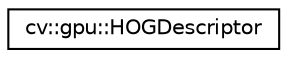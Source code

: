 digraph "Graphical Class Hierarchy"
{
 // LATEX_PDF_SIZE
  edge [fontname="Helvetica",fontsize="10",labelfontname="Helvetica",labelfontsize="10"];
  node [fontname="Helvetica",fontsize="10",shape=record];
  rankdir="LR";
  Node0 [label="cv::gpu::HOGDescriptor",height=0.2,width=0.4,color="black", fillcolor="white", style="filled",URL="$structcv_1_1gpu_1_1_h_o_g_descriptor.html",tooltip=" "];
}

